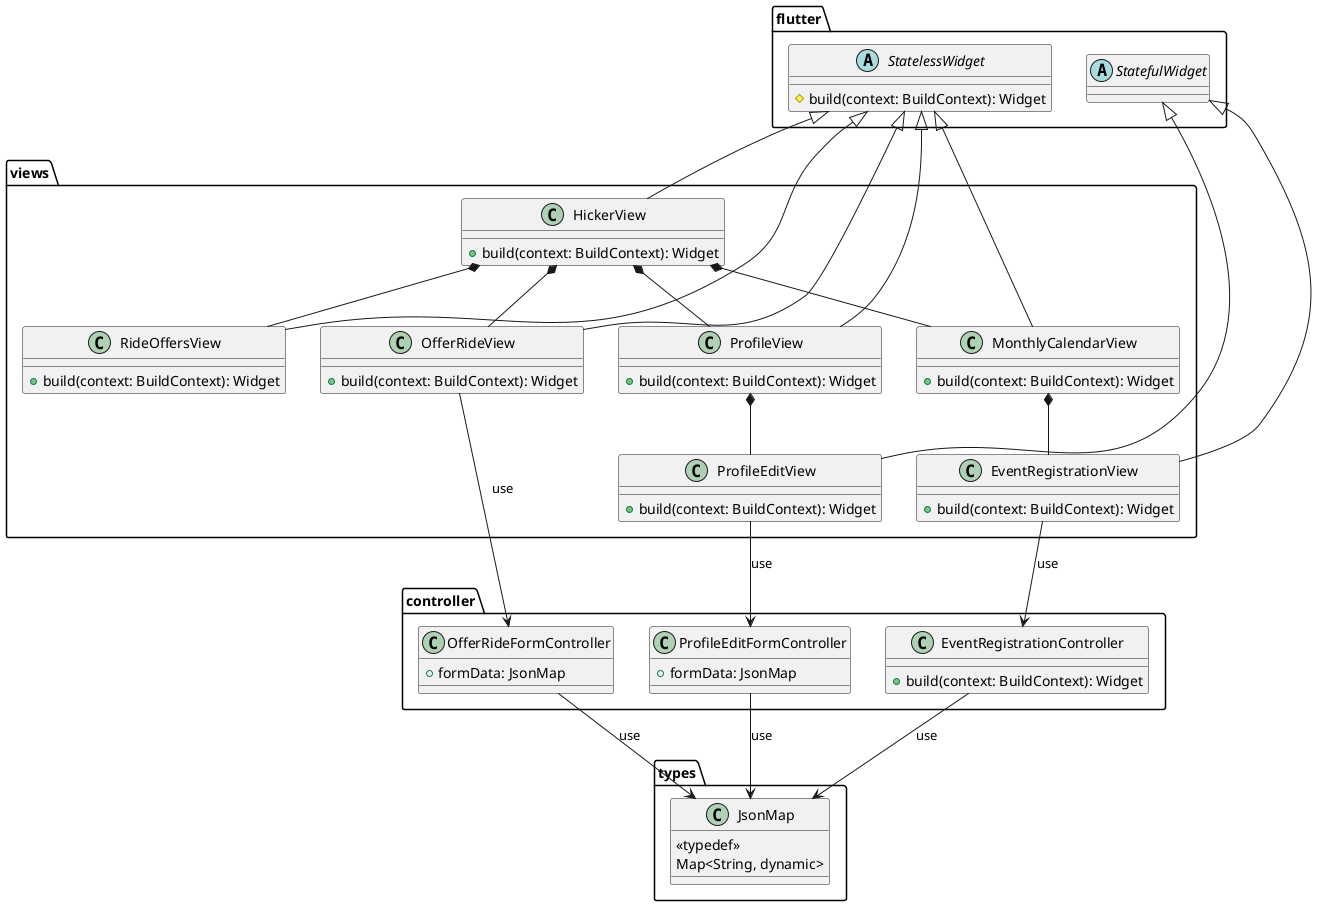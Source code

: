 @startuml pe_na_pedra_class_diagram_7
package types {
  class JsonMap {
    <<typedef>>
    Map<String, dynamic>
  }
}

package flutter {
  abstract class StatefulWidget

  abstract class StatelessWidget {
  # build(context: BuildContext): Widget
}


}
package controller {
  class OfferRideFormController {
    + formData: JsonMap
  }
  
  class ProfileEditFormController {
    + formData: JsonMap
  }

  class EventRegistrationController {
    + build(context: BuildContext): Widget
  }
}

package views {
  class HickerView {
    + build(context: BuildContext): Widget
  }

  class MonthlyCalendarView {
    + build(context: BuildContext): Widget
  }

  class EventRegistrationView {
    + build(context: BuildContext): Widget
  }

  class ProfileView {
    + build(context: BuildContext): Widget
  }

  class ProfileEditView {
    + build(context: BuildContext): Widget
  }

  class OfferRideView {
    + build(context: BuildContext): Widget
  }

  class RideOffersView {
    + build(context: BuildContext): Widget
  }
}

StatelessWidget <|-- HickerView
StatelessWidget <|-- MonthlyCalendarView
StatelessWidget <|-- ProfileView
StatefulWidget <|-- ProfileEditView
StatelessWidget <|-- OfferRideView
StatelessWidget <|-- RideOffersView

StatefulWidget <|-- EventRegistrationView

HickerView *-- MonthlyCalendarView
HickerView *-- ProfileView
ProfileView *-- ProfileEditView
HickerView *-- OfferRideView
HickerView *-- RideOffersView

MonthlyCalendarView *-- EventRegistrationView

ProfileEditView --> ProfileEditFormController : use
OfferRideView --> OfferRideFormController : use

OfferRideFormController --> JsonMap : use
ProfileEditFormController --> JsonMap : use

EventRegistrationView --> EventRegistrationController : use

EventRegistrationController --> JsonMap : use
@enduml
